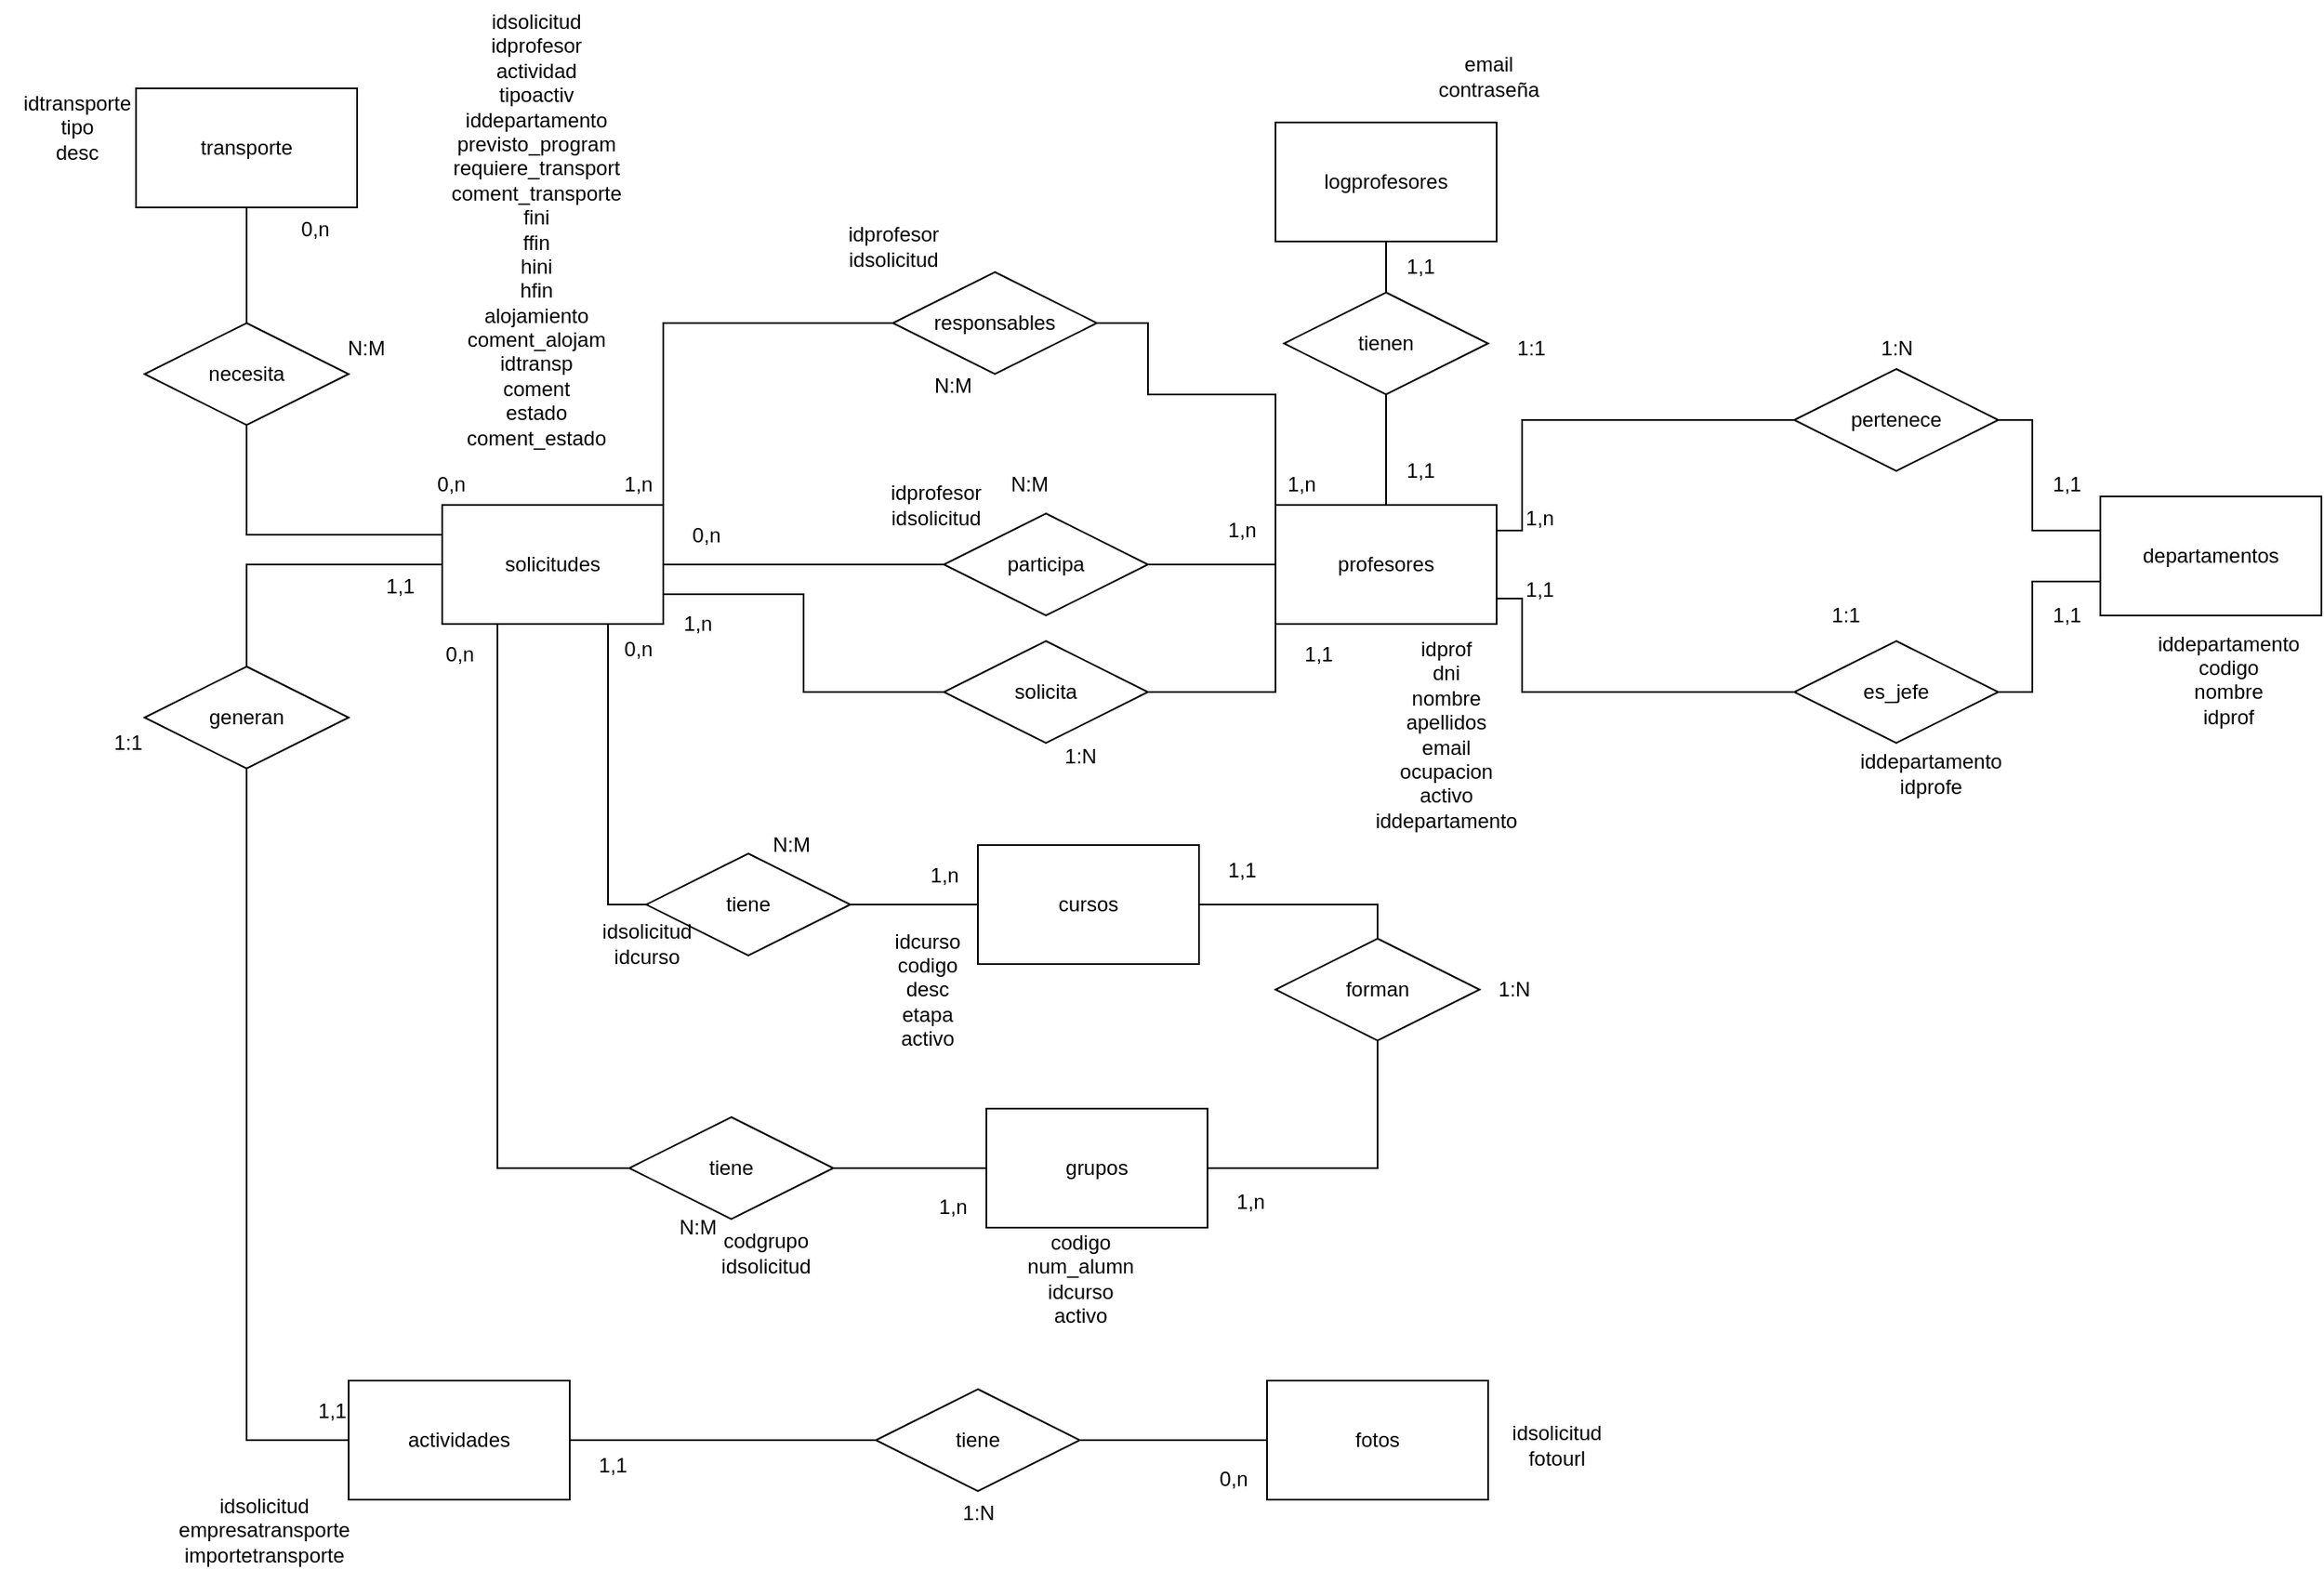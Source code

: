 <mxfile version="24.2.5" type="device">
  <diagram id="R2lEEEUBdFMjLlhIrx00" name="Page-1">
    <mxGraphModel dx="2147" dy="1425" grid="1" gridSize="10" guides="1" tooltips="1" connect="1" arrows="0" fold="1" page="1" pageScale="1" pageWidth="850" pageHeight="1100" math="0" shadow="0" extFonts="Permanent Marker^https://fonts.googleapis.com/css?family=Permanent+Marker">
      <root>
        <mxCell id="0" />
        <mxCell id="1" parent="0" />
        <mxCell id="TxDGslps9TFRbcAQCrmu-199" style="edgeStyle=orthogonalEdgeStyle;rounded=0;orthogonalLoop=1;jettySize=auto;html=1;exitX=1;exitY=0.5;exitDx=0;exitDy=0;entryX=0;entryY=0.5;entryDx=0;entryDy=0;endArrow=none;endFill=0;" parent="1" source="TxDGslps9TFRbcAQCrmu-1" target="TxDGslps9TFRbcAQCrmu-45" edge="1">
          <mxGeometry relative="1" as="geometry">
            <Array as="points">
              <mxPoint x="65" y="450" />
              <mxPoint x="80" y="450" />
              <mxPoint x="80" y="385" />
            </Array>
          </mxGeometry>
        </mxCell>
        <mxCell id="kph-zUo_l80jWwPf5r7K-1" style="edgeStyle=orthogonalEdgeStyle;rounded=0;orthogonalLoop=1;jettySize=auto;html=1;exitX=0;exitY=1;exitDx=0;exitDy=0;entryX=1;entryY=0.5;entryDx=0;entryDy=0;endArrow=none;endFill=0;" edge="1" parent="1" source="TxDGslps9TFRbcAQCrmu-1" target="TxDGslps9TFRbcAQCrmu-212">
          <mxGeometry relative="1" as="geometry" />
        </mxCell>
        <mxCell id="TxDGslps9TFRbcAQCrmu-1" value="profesores" style="whiteSpace=wrap;html=1;align=center;" parent="1" vertex="1">
          <mxGeometry x="-65" y="435" width="130" height="70" as="geometry" />
        </mxCell>
        <mxCell id="TxDGslps9TFRbcAQCrmu-3" value="cursos" style="whiteSpace=wrap;html=1;align=center;" parent="1" vertex="1">
          <mxGeometry x="-240" y="635" width="130" height="70" as="geometry" />
        </mxCell>
        <mxCell id="TxDGslps9TFRbcAQCrmu-198" style="edgeStyle=orthogonalEdgeStyle;rounded=0;orthogonalLoop=1;jettySize=auto;html=1;exitX=0.5;exitY=1;exitDx=0;exitDy=0;entryX=0.5;entryY=0;entryDx=0;entryDy=0;endArrow=none;endFill=0;" parent="1" source="TxDGslps9TFRbcAQCrmu-4" target="TxDGslps9TFRbcAQCrmu-46" edge="1">
          <mxGeometry relative="1" as="geometry" />
        </mxCell>
        <mxCell id="TxDGslps9TFRbcAQCrmu-4" value="logprofesores" style="whiteSpace=wrap;html=1;align=center;" parent="1" vertex="1">
          <mxGeometry x="-65" y="210" width="130" height="70" as="geometry" />
        </mxCell>
        <mxCell id="kph-zUo_l80jWwPf5r7K-11" style="edgeStyle=orthogonalEdgeStyle;rounded=0;orthogonalLoop=1;jettySize=auto;html=1;exitX=1;exitY=0.5;exitDx=0;exitDy=0;entryX=0.5;entryY=1;entryDx=0;entryDy=0;endArrow=none;endFill=0;" edge="1" parent="1" source="TxDGslps9TFRbcAQCrmu-5" target="kph-zUo_l80jWwPf5r7K-10">
          <mxGeometry relative="1" as="geometry">
            <mxPoint y="805" as="targetPoint" />
          </mxGeometry>
        </mxCell>
        <mxCell id="TxDGslps9TFRbcAQCrmu-5" value="grupos" style="whiteSpace=wrap;html=1;align=center;" parent="1" vertex="1">
          <mxGeometry x="-235" y="790" width="130" height="70" as="geometry" />
        </mxCell>
        <mxCell id="TxDGslps9TFRbcAQCrmu-196" style="edgeStyle=orthogonalEdgeStyle;rounded=0;orthogonalLoop=1;jettySize=auto;html=1;exitX=0;exitY=0.5;exitDx=0;exitDy=0;entryX=0.5;entryY=0;entryDx=0;entryDy=0;endArrow=none;endFill=0;" parent="1" source="TxDGslps9TFRbcAQCrmu-6" target="TxDGslps9TFRbcAQCrmu-181" edge="1">
          <mxGeometry relative="1" as="geometry" />
        </mxCell>
        <mxCell id="TxDGslps9TFRbcAQCrmu-6" value="solicitudes" style="whiteSpace=wrap;html=1;align=center;" parent="1" vertex="1">
          <mxGeometry x="-555" y="435" width="130" height="70" as="geometry" />
        </mxCell>
        <mxCell id="TxDGslps9TFRbcAQCrmu-20" value="departamentos" style="whiteSpace=wrap;html=1;align=center;" parent="1" vertex="1">
          <mxGeometry x="420" y="430" width="130" height="70" as="geometry" />
        </mxCell>
        <mxCell id="kph-zUo_l80jWwPf5r7K-5" style="edgeStyle=orthogonalEdgeStyle;rounded=0;orthogonalLoop=1;jettySize=auto;html=1;exitX=0;exitY=0.5;exitDx=0;exitDy=0;entryX=0.75;entryY=1;entryDx=0;entryDy=0;endArrow=none;endFill=0;" edge="1" parent="1" source="TxDGslps9TFRbcAQCrmu-35" target="TxDGslps9TFRbcAQCrmu-6">
          <mxGeometry relative="1" as="geometry" />
        </mxCell>
        <mxCell id="kph-zUo_l80jWwPf5r7K-9" style="edgeStyle=orthogonalEdgeStyle;rounded=0;orthogonalLoop=1;jettySize=auto;html=1;exitX=1;exitY=0.5;exitDx=0;exitDy=0;entryX=0;entryY=0.5;entryDx=0;entryDy=0;endArrow=none;endFill=0;" edge="1" parent="1" source="TxDGslps9TFRbcAQCrmu-35" target="TxDGslps9TFRbcAQCrmu-3">
          <mxGeometry relative="1" as="geometry" />
        </mxCell>
        <mxCell id="TxDGslps9TFRbcAQCrmu-35" value="tiene" style="shape=rhombus;perimeter=rhombusPerimeter;whiteSpace=wrap;html=1;align=center;" parent="1" vertex="1">
          <mxGeometry x="-435" y="640" width="120" height="60" as="geometry" />
        </mxCell>
        <mxCell id="TxDGslps9TFRbcAQCrmu-200" style="edgeStyle=orthogonalEdgeStyle;rounded=0;orthogonalLoop=1;jettySize=auto;html=1;exitX=1;exitY=0.5;exitDx=0;exitDy=0;entryX=0;entryY=0.5;entryDx=0;entryDy=0;endArrow=none;endFill=0;" parent="1" source="TxDGslps9TFRbcAQCrmu-45" target="TxDGslps9TFRbcAQCrmu-20" edge="1">
          <mxGeometry relative="1" as="geometry">
            <Array as="points">
              <mxPoint x="380" y="385" />
              <mxPoint x="380" y="450" />
              <mxPoint x="420" y="450" />
            </Array>
          </mxGeometry>
        </mxCell>
        <mxCell id="TxDGslps9TFRbcAQCrmu-45" value="pertenece" style="shape=rhombus;perimeter=rhombusPerimeter;whiteSpace=wrap;html=1;align=center;" parent="1" vertex="1">
          <mxGeometry x="240" y="355" width="120" height="60" as="geometry" />
        </mxCell>
        <mxCell id="TxDGslps9TFRbcAQCrmu-197" style="edgeStyle=orthogonalEdgeStyle;rounded=0;orthogonalLoop=1;jettySize=auto;html=1;exitX=0.5;exitY=1;exitDx=0;exitDy=0;entryX=0.5;entryY=0;entryDx=0;entryDy=0;endArrow=none;endFill=0;" parent="1" source="TxDGslps9TFRbcAQCrmu-46" target="TxDGslps9TFRbcAQCrmu-1" edge="1">
          <mxGeometry relative="1" as="geometry">
            <Array as="points">
              <mxPoint y="370" />
              <mxPoint y="430" />
            </Array>
          </mxGeometry>
        </mxCell>
        <mxCell id="TxDGslps9TFRbcAQCrmu-46" value="tienen" style="shape=rhombus;perimeter=rhombusPerimeter;whiteSpace=wrap;html=1;align=center;" parent="1" vertex="1">
          <mxGeometry x="-60" y="310" width="120" height="60" as="geometry" />
        </mxCell>
        <mxCell id="kph-zUo_l80jWwPf5r7K-3" style="edgeStyle=orthogonalEdgeStyle;rounded=0;orthogonalLoop=1;jettySize=auto;html=1;exitX=1;exitY=0.5;exitDx=0;exitDy=0;entryX=0;entryY=0;entryDx=0;entryDy=0;endArrow=none;endFill=0;" edge="1" parent="1" source="TxDGslps9TFRbcAQCrmu-47" target="TxDGslps9TFRbcAQCrmu-1">
          <mxGeometry relative="1" as="geometry">
            <Array as="points">
              <mxPoint x="-140" y="328" />
              <mxPoint x="-140" y="370" />
              <mxPoint x="-65" y="370" />
            </Array>
          </mxGeometry>
        </mxCell>
        <mxCell id="kph-zUo_l80jWwPf5r7K-23" style="edgeStyle=orthogonalEdgeStyle;rounded=0;orthogonalLoop=1;jettySize=auto;html=1;exitX=0;exitY=0.5;exitDx=0;exitDy=0;entryX=1;entryY=0;entryDx=0;entryDy=0;endArrow=none;endFill=0;" edge="1" parent="1" source="TxDGslps9TFRbcAQCrmu-47" target="TxDGslps9TFRbcAQCrmu-6">
          <mxGeometry relative="1" as="geometry" />
        </mxCell>
        <mxCell id="TxDGslps9TFRbcAQCrmu-47" value="responsables" style="shape=rhombus;perimeter=rhombusPerimeter;whiteSpace=wrap;html=1;align=center;" parent="1" vertex="1">
          <mxGeometry x="-290" y="298" width="120" height="60" as="geometry" />
        </mxCell>
        <mxCell id="TxDGslps9TFRbcAQCrmu-189" style="edgeStyle=orthogonalEdgeStyle;rounded=0;orthogonalLoop=1;jettySize=auto;html=1;exitX=1;exitY=0.5;exitDx=0;exitDy=0;entryX=0;entryY=0.5;entryDx=0;entryDy=0;endArrow=none;endFill=0;" parent="1" source="TxDGslps9TFRbcAQCrmu-56" target="TxDGslps9TFRbcAQCrmu-5" edge="1">
          <mxGeometry relative="1" as="geometry" />
        </mxCell>
        <mxCell id="TxDGslps9TFRbcAQCrmu-56" value="tiene" style="shape=rhombus;perimeter=rhombusPerimeter;whiteSpace=wrap;html=1;align=center;" parent="1" vertex="1">
          <mxGeometry x="-445" y="795" width="120" height="60" as="geometry" />
        </mxCell>
        <mxCell id="TxDGslps9TFRbcAQCrmu-194" style="edgeStyle=orthogonalEdgeStyle;rounded=0;orthogonalLoop=1;jettySize=auto;html=1;exitX=0;exitY=0.5;exitDx=0;exitDy=0;entryX=0.5;entryY=1;entryDx=0;entryDy=0;endArrow=none;endFill=0;" parent="1" source="TxDGslps9TFRbcAQCrmu-180" target="TxDGslps9TFRbcAQCrmu-181" edge="1">
          <mxGeometry relative="1" as="geometry" />
        </mxCell>
        <mxCell id="TxDGslps9TFRbcAQCrmu-180" value="actividades" style="whiteSpace=wrap;html=1;align=center;" parent="1" vertex="1">
          <mxGeometry x="-610" y="950" width="130" height="70" as="geometry" />
        </mxCell>
        <mxCell id="TxDGslps9TFRbcAQCrmu-181" value="generan" style="shape=rhombus;perimeter=rhombusPerimeter;whiteSpace=wrap;html=1;align=center;" parent="1" vertex="1">
          <mxGeometry x="-730" y="530" width="120" height="60" as="geometry" />
        </mxCell>
        <mxCell id="TxDGslps9TFRbcAQCrmu-182" value="fotos" style="whiteSpace=wrap;html=1;align=center;" parent="1" vertex="1">
          <mxGeometry x="-70" y="950" width="130" height="70" as="geometry" />
        </mxCell>
        <mxCell id="TxDGslps9TFRbcAQCrmu-191" style="edgeStyle=orthogonalEdgeStyle;rounded=0;orthogonalLoop=1;jettySize=auto;html=1;exitX=1;exitY=0.5;exitDx=0;exitDy=0;entryX=0;entryY=0.5;entryDx=0;entryDy=0;endArrow=none;endFill=0;" parent="1" source="TxDGslps9TFRbcAQCrmu-183" target="TxDGslps9TFRbcAQCrmu-182" edge="1">
          <mxGeometry relative="1" as="geometry" />
        </mxCell>
        <mxCell id="TxDGslps9TFRbcAQCrmu-193" style="edgeStyle=orthogonalEdgeStyle;rounded=0;orthogonalLoop=1;jettySize=auto;html=1;exitX=0;exitY=0.5;exitDx=0;exitDy=0;entryX=1;entryY=0.5;entryDx=0;entryDy=0;endArrow=none;endFill=0;" parent="1" source="TxDGslps9TFRbcAQCrmu-183" target="TxDGslps9TFRbcAQCrmu-180" edge="1">
          <mxGeometry relative="1" as="geometry" />
        </mxCell>
        <mxCell id="TxDGslps9TFRbcAQCrmu-183" value="tiene" style="shape=rhombus;perimeter=rhombusPerimeter;whiteSpace=wrap;html=1;align=center;" parent="1" vertex="1">
          <mxGeometry x="-300" y="955" width="120" height="60" as="geometry" />
        </mxCell>
        <mxCell id="TxDGslps9TFRbcAQCrmu-202" style="edgeStyle=orthogonalEdgeStyle;rounded=0;orthogonalLoop=1;jettySize=auto;html=1;exitX=0;exitY=0.5;exitDx=0;exitDy=0;entryX=1;entryY=0.5;entryDx=0;entryDy=0;endArrow=none;endFill=0;" parent="1" source="TxDGslps9TFRbcAQCrmu-201" target="TxDGslps9TFRbcAQCrmu-1" edge="1">
          <mxGeometry relative="1" as="geometry">
            <Array as="points">
              <mxPoint x="80" y="545" />
              <mxPoint x="80" y="490" />
              <mxPoint x="65" y="490" />
            </Array>
          </mxGeometry>
        </mxCell>
        <mxCell id="TxDGslps9TFRbcAQCrmu-203" style="edgeStyle=orthogonalEdgeStyle;rounded=0;orthogonalLoop=1;jettySize=auto;html=1;exitX=1;exitY=0.5;exitDx=0;exitDy=0;entryX=0;entryY=0.5;entryDx=0;entryDy=0;endArrow=none;endFill=0;" parent="1" source="TxDGslps9TFRbcAQCrmu-201" target="TxDGslps9TFRbcAQCrmu-20" edge="1">
          <mxGeometry relative="1" as="geometry">
            <Array as="points">
              <mxPoint x="380" y="545" />
              <mxPoint x="380" y="480" />
              <mxPoint x="420" y="480" />
            </Array>
          </mxGeometry>
        </mxCell>
        <mxCell id="TxDGslps9TFRbcAQCrmu-201" value="es_jefe" style="shape=rhombus;perimeter=rhombusPerimeter;whiteSpace=wrap;html=1;align=center;" parent="1" vertex="1">
          <mxGeometry x="240" y="515" width="120" height="60" as="geometry" />
        </mxCell>
        <mxCell id="TxDGslps9TFRbcAQCrmu-207" style="edgeStyle=orthogonalEdgeStyle;rounded=0;orthogonalLoop=1;jettySize=auto;html=1;exitX=0.5;exitY=1;exitDx=0;exitDy=0;entryX=0.5;entryY=0;entryDx=0;entryDy=0;endArrow=none;endFill=0;" parent="1" source="TxDGslps9TFRbcAQCrmu-204" target="TxDGslps9TFRbcAQCrmu-206" edge="1">
          <mxGeometry relative="1" as="geometry" />
        </mxCell>
        <mxCell id="TxDGslps9TFRbcAQCrmu-204" value="transporte" style="whiteSpace=wrap;html=1;align=center;" parent="1" vertex="1">
          <mxGeometry x="-735" y="190" width="130" height="70" as="geometry" />
        </mxCell>
        <mxCell id="TxDGslps9TFRbcAQCrmu-208" style="edgeStyle=orthogonalEdgeStyle;rounded=0;orthogonalLoop=1;jettySize=auto;html=1;exitX=0.5;exitY=1;exitDx=0;exitDy=0;entryX=0;entryY=0.25;entryDx=0;entryDy=0;endArrow=none;endFill=0;" parent="1" source="TxDGslps9TFRbcAQCrmu-206" target="TxDGslps9TFRbcAQCrmu-6" edge="1">
          <mxGeometry relative="1" as="geometry" />
        </mxCell>
        <mxCell id="TxDGslps9TFRbcAQCrmu-206" value="necesita" style="shape=rhombus;perimeter=rhombusPerimeter;whiteSpace=wrap;html=1;align=center;" parent="1" vertex="1">
          <mxGeometry x="-730" y="328" width="120" height="60" as="geometry" />
        </mxCell>
        <mxCell id="kph-zUo_l80jWwPf5r7K-2" style="edgeStyle=orthogonalEdgeStyle;rounded=0;orthogonalLoop=1;jettySize=auto;html=1;exitX=1;exitY=0.5;exitDx=0;exitDy=0;entryX=0;entryY=0.5;entryDx=0;entryDy=0;endArrow=none;endFill=0;" edge="1" parent="1" source="TxDGslps9TFRbcAQCrmu-210" target="TxDGslps9TFRbcAQCrmu-1">
          <mxGeometry relative="1" as="geometry" />
        </mxCell>
        <mxCell id="kph-zUo_l80jWwPf5r7K-7" style="edgeStyle=orthogonalEdgeStyle;rounded=0;orthogonalLoop=1;jettySize=auto;html=1;exitX=0;exitY=0.5;exitDx=0;exitDy=0;entryX=1;entryY=0.5;entryDx=0;entryDy=0;endArrow=none;endFill=0;" edge="1" parent="1" source="TxDGslps9TFRbcAQCrmu-210" target="TxDGslps9TFRbcAQCrmu-6">
          <mxGeometry relative="1" as="geometry" />
        </mxCell>
        <mxCell id="TxDGslps9TFRbcAQCrmu-210" value="participa" style="shape=rhombus;perimeter=rhombusPerimeter;whiteSpace=wrap;html=1;align=center;" parent="1" vertex="1">
          <mxGeometry x="-260" y="440" width="120" height="60" as="geometry" />
        </mxCell>
        <mxCell id="kph-zUo_l80jWwPf5r7K-6" style="edgeStyle=orthogonalEdgeStyle;rounded=0;orthogonalLoop=1;jettySize=auto;html=1;exitX=0;exitY=0.5;exitDx=0;exitDy=0;entryX=1;entryY=0.75;entryDx=0;entryDy=0;endArrow=none;endFill=0;" edge="1" parent="1" source="TxDGslps9TFRbcAQCrmu-212" target="TxDGslps9TFRbcAQCrmu-6">
          <mxGeometry relative="1" as="geometry" />
        </mxCell>
        <mxCell id="TxDGslps9TFRbcAQCrmu-212" value="solicita" style="shape=rhombus;perimeter=rhombusPerimeter;whiteSpace=wrap;html=1;align=center;" parent="1" vertex="1">
          <mxGeometry x="-260" y="515" width="120" height="60" as="geometry" />
        </mxCell>
        <mxCell id="kph-zUo_l80jWwPf5r7K-4" style="edgeStyle=orthogonalEdgeStyle;rounded=0;orthogonalLoop=1;jettySize=auto;html=1;exitX=0;exitY=0.5;exitDx=0;exitDy=0;entryX=0.25;entryY=1;entryDx=0;entryDy=0;endArrow=none;endFill=0;" edge="1" parent="1" source="TxDGslps9TFRbcAQCrmu-56" target="TxDGslps9TFRbcAQCrmu-6">
          <mxGeometry relative="1" as="geometry" />
        </mxCell>
        <mxCell id="kph-zUo_l80jWwPf5r7K-12" style="edgeStyle=orthogonalEdgeStyle;rounded=0;orthogonalLoop=1;jettySize=auto;html=1;exitX=0.5;exitY=0;exitDx=0;exitDy=0;entryX=1;entryY=0.5;entryDx=0;entryDy=0;endArrow=none;endFill=0;" edge="1" parent="1" source="kph-zUo_l80jWwPf5r7K-10" target="TxDGslps9TFRbcAQCrmu-3">
          <mxGeometry relative="1" as="geometry" />
        </mxCell>
        <mxCell id="kph-zUo_l80jWwPf5r7K-10" value="forman" style="shape=rhombus;perimeter=rhombusPerimeter;whiteSpace=wrap;html=1;align=center;" vertex="1" parent="1">
          <mxGeometry x="-65" y="690" width="120" height="60" as="geometry" />
        </mxCell>
        <mxCell id="kph-zUo_l80jWwPf5r7K-13" value="1,1" style="text;html=1;align=center;verticalAlign=middle;resizable=0;points=[];autosize=1;strokeColor=none;fillColor=none;" vertex="1" parent="1">
          <mxGeometry x="380" y="408" width="40" height="30" as="geometry" />
        </mxCell>
        <mxCell id="kph-zUo_l80jWwPf5r7K-14" value="1,n" style="text;html=1;align=center;verticalAlign=middle;resizable=0;points=[];autosize=1;strokeColor=none;fillColor=none;" vertex="1" parent="1">
          <mxGeometry x="70" y="428" width="40" height="30" as="geometry" />
        </mxCell>
        <mxCell id="kph-zUo_l80jWwPf5r7K-15" value="1:N" style="text;html=1;align=center;verticalAlign=middle;resizable=0;points=[];autosize=1;strokeColor=none;fillColor=none;" vertex="1" parent="1">
          <mxGeometry x="280" y="328" width="40" height="30" as="geometry" />
        </mxCell>
        <mxCell id="kph-zUo_l80jWwPf5r7K-16" value="1,1" style="text;html=1;align=center;verticalAlign=middle;resizable=0;points=[];autosize=1;strokeColor=none;fillColor=none;" vertex="1" parent="1">
          <mxGeometry x="70" y="470" width="40" height="30" as="geometry" />
        </mxCell>
        <mxCell id="kph-zUo_l80jWwPf5r7K-17" value="1,1" style="text;html=1;align=center;verticalAlign=middle;resizable=0;points=[];autosize=1;strokeColor=none;fillColor=none;" vertex="1" parent="1">
          <mxGeometry x="380" y="485" width="40" height="30" as="geometry" />
        </mxCell>
        <mxCell id="kph-zUo_l80jWwPf5r7K-18" value="1:1" style="text;html=1;align=center;verticalAlign=middle;resizable=0;points=[];autosize=1;strokeColor=none;fillColor=none;" vertex="1" parent="1">
          <mxGeometry x="250" y="485" width="40" height="30" as="geometry" />
        </mxCell>
        <mxCell id="kph-zUo_l80jWwPf5r7K-19" value="1,1" style="text;html=1;align=center;verticalAlign=middle;resizable=0;points=[];autosize=1;strokeColor=none;fillColor=none;" vertex="1" parent="1">
          <mxGeometry y="400" width="40" height="30" as="geometry" />
        </mxCell>
        <mxCell id="kph-zUo_l80jWwPf5r7K-20" value="1,1" style="text;html=1;align=center;verticalAlign=middle;resizable=0;points=[];autosize=1;strokeColor=none;fillColor=none;" vertex="1" parent="1">
          <mxGeometry y="280" width="40" height="30" as="geometry" />
        </mxCell>
        <mxCell id="kph-zUo_l80jWwPf5r7K-21" value="1:1" style="text;html=1;align=center;verticalAlign=middle;resizable=0;points=[];autosize=1;strokeColor=none;fillColor=none;" vertex="1" parent="1">
          <mxGeometry x="65" y="328" width="40" height="30" as="geometry" />
        </mxCell>
        <mxCell id="kph-zUo_l80jWwPf5r7K-24" value="0,n" style="text;html=1;align=center;verticalAlign=middle;resizable=0;points=[];autosize=1;strokeColor=none;fillColor=none;" vertex="1" parent="1">
          <mxGeometry x="-650" y="258" width="40" height="30" as="geometry" />
        </mxCell>
        <mxCell id="kph-zUo_l80jWwPf5r7K-25" value="0,n" style="text;html=1;align=center;verticalAlign=middle;resizable=0;points=[];autosize=1;strokeColor=none;fillColor=none;" vertex="1" parent="1">
          <mxGeometry x="-570" y="408" width="40" height="30" as="geometry" />
        </mxCell>
        <mxCell id="kph-zUo_l80jWwPf5r7K-26" value="N:M" style="text;html=1;align=center;verticalAlign=middle;resizable=0;points=[];autosize=1;strokeColor=none;fillColor=none;" vertex="1" parent="1">
          <mxGeometry x="-625" y="328" width="50" height="30" as="geometry" />
        </mxCell>
        <mxCell id="kph-zUo_l80jWwPf5r7K-27" value="1,1" style="text;html=1;align=center;verticalAlign=middle;resizable=0;points=[];autosize=1;strokeColor=none;fillColor=none;" vertex="1" parent="1">
          <mxGeometry x="-600" y="468" width="40" height="30" as="geometry" />
        </mxCell>
        <mxCell id="kph-zUo_l80jWwPf5r7K-28" value="1,1" style="text;html=1;align=center;verticalAlign=middle;resizable=0;points=[];autosize=1;strokeColor=none;fillColor=none;" vertex="1" parent="1">
          <mxGeometry x="-640" y="953" width="40" height="30" as="geometry" />
        </mxCell>
        <mxCell id="kph-zUo_l80jWwPf5r7K-29" value="1:1" style="text;html=1;align=center;verticalAlign=middle;resizable=0;points=[];autosize=1;strokeColor=none;fillColor=none;" vertex="1" parent="1">
          <mxGeometry x="-760" y="560" width="40" height="30" as="geometry" />
        </mxCell>
        <mxCell id="kph-zUo_l80jWwPf5r7K-30" value="1,n" style="text;html=1;align=center;verticalAlign=middle;resizable=0;points=[];autosize=1;strokeColor=none;fillColor=none;" vertex="1" parent="1">
          <mxGeometry x="-105" y="435" width="40" height="30" as="geometry" />
        </mxCell>
        <mxCell id="kph-zUo_l80jWwPf5r7K-31" value="0,n" style="text;html=1;align=center;verticalAlign=middle;resizable=0;points=[];autosize=1;strokeColor=none;fillColor=none;" vertex="1" parent="1">
          <mxGeometry x="-420" y="438" width="40" height="30" as="geometry" />
        </mxCell>
        <mxCell id="kph-zUo_l80jWwPf5r7K-32" value="N:M" style="text;html=1;align=center;verticalAlign=middle;resizable=0;points=[];autosize=1;strokeColor=none;fillColor=none;" vertex="1" parent="1">
          <mxGeometry x="-235" y="408" width="50" height="30" as="geometry" />
        </mxCell>
        <mxCell id="kph-zUo_l80jWwPf5r7K-33" value="0,n" style="text;html=1;align=center;verticalAlign=middle;resizable=0;points=[];autosize=1;strokeColor=none;fillColor=none;" vertex="1" parent="1">
          <mxGeometry x="-110" y="993" width="40" height="30" as="geometry" />
        </mxCell>
        <mxCell id="kph-zUo_l80jWwPf5r7K-34" value="1,1" style="text;html=1;align=center;verticalAlign=middle;resizable=0;points=[];autosize=1;strokeColor=none;fillColor=none;" vertex="1" parent="1">
          <mxGeometry x="-475" y="985" width="40" height="30" as="geometry" />
        </mxCell>
        <mxCell id="kph-zUo_l80jWwPf5r7K-35" value="1:N" style="text;html=1;align=center;verticalAlign=middle;resizable=0;points=[];autosize=1;strokeColor=none;fillColor=none;" vertex="1" parent="1">
          <mxGeometry x="-260" y="1013" width="40" height="30" as="geometry" />
        </mxCell>
        <mxCell id="kph-zUo_l80jWwPf5r7K-36" value="1,1" style="text;html=1;align=center;verticalAlign=middle;resizable=0;points=[];autosize=1;strokeColor=none;fillColor=none;" vertex="1" parent="1">
          <mxGeometry x="-105" y="635" width="40" height="30" as="geometry" />
        </mxCell>
        <mxCell id="kph-zUo_l80jWwPf5r7K-37" value="1,n" style="text;html=1;align=center;verticalAlign=middle;resizable=0;points=[];autosize=1;strokeColor=none;fillColor=none;" vertex="1" parent="1">
          <mxGeometry x="-100" y="830" width="40" height="30" as="geometry" />
        </mxCell>
        <mxCell id="kph-zUo_l80jWwPf5r7K-38" value="1:N" style="text;html=1;align=center;verticalAlign=middle;resizable=0;points=[];autosize=1;strokeColor=none;fillColor=none;" vertex="1" parent="1">
          <mxGeometry x="55" y="705" width="40" height="30" as="geometry" />
        </mxCell>
        <mxCell id="kph-zUo_l80jWwPf5r7K-39" value="1,n" style="text;html=1;align=center;verticalAlign=middle;resizable=0;points=[];autosize=1;strokeColor=none;fillColor=none;" vertex="1" parent="1">
          <mxGeometry x="-70" y="408" width="40" height="30" as="geometry" />
        </mxCell>
        <mxCell id="kph-zUo_l80jWwPf5r7K-40" value="1,n" style="text;html=1;align=center;verticalAlign=middle;resizable=0;points=[];autosize=1;strokeColor=none;fillColor=none;" vertex="1" parent="1">
          <mxGeometry x="-460" y="408" width="40" height="30" as="geometry" />
        </mxCell>
        <mxCell id="kph-zUo_l80jWwPf5r7K-41" value="N:M" style="text;html=1;align=center;verticalAlign=middle;resizable=0;points=[];autosize=1;strokeColor=none;fillColor=none;" vertex="1" parent="1">
          <mxGeometry x="-280" y="350" width="50" height="30" as="geometry" />
        </mxCell>
        <mxCell id="kph-zUo_l80jWwPf5r7K-42" value="1,n" style="text;html=1;align=center;verticalAlign=middle;resizable=0;points=[];autosize=1;strokeColor=none;fillColor=none;" vertex="1" parent="1">
          <mxGeometry x="-425" y="490" width="40" height="30" as="geometry" />
        </mxCell>
        <mxCell id="kph-zUo_l80jWwPf5r7K-43" value="1,1" style="text;html=1;align=center;verticalAlign=middle;resizable=0;points=[];autosize=1;strokeColor=none;fillColor=none;" vertex="1" parent="1">
          <mxGeometry x="-60" y="508" width="40" height="30" as="geometry" />
        </mxCell>
        <mxCell id="kph-zUo_l80jWwPf5r7K-44" value="1:N" style="text;html=1;align=center;verticalAlign=middle;resizable=0;points=[];autosize=1;strokeColor=none;fillColor=none;" vertex="1" parent="1">
          <mxGeometry x="-200" y="568" width="40" height="30" as="geometry" />
        </mxCell>
        <mxCell id="kph-zUo_l80jWwPf5r7K-45" value="0,n" style="text;html=1;align=center;verticalAlign=middle;resizable=0;points=[];autosize=1;strokeColor=none;fillColor=none;" vertex="1" parent="1">
          <mxGeometry x="-460" y="505" width="40" height="30" as="geometry" />
        </mxCell>
        <mxCell id="kph-zUo_l80jWwPf5r7K-46" value="1,n" style="text;html=1;align=center;verticalAlign=middle;resizable=0;points=[];autosize=1;strokeColor=none;fillColor=none;" vertex="1" parent="1">
          <mxGeometry x="-280" y="638" width="40" height="30" as="geometry" />
        </mxCell>
        <mxCell id="kph-zUo_l80jWwPf5r7K-47" value="N:M" style="text;html=1;align=center;verticalAlign=middle;resizable=0;points=[];autosize=1;strokeColor=none;fillColor=none;" vertex="1" parent="1">
          <mxGeometry x="-375" y="620" width="50" height="30" as="geometry" />
        </mxCell>
        <mxCell id="kph-zUo_l80jWwPf5r7K-48" value="1,n" style="text;html=1;align=center;verticalAlign=middle;resizable=0;points=[];autosize=1;strokeColor=none;fillColor=none;" vertex="1" parent="1">
          <mxGeometry x="-275" y="833" width="40" height="30" as="geometry" />
        </mxCell>
        <mxCell id="kph-zUo_l80jWwPf5r7K-49" value="0,n" style="text;html=1;align=center;verticalAlign=middle;resizable=0;points=[];autosize=1;strokeColor=none;fillColor=none;" vertex="1" parent="1">
          <mxGeometry x="-565" y="508" width="40" height="30" as="geometry" />
        </mxCell>
        <mxCell id="kph-zUo_l80jWwPf5r7K-50" value="N:M" style="text;html=1;align=center;verticalAlign=middle;resizable=0;points=[];autosize=1;strokeColor=none;fillColor=none;" vertex="1" parent="1">
          <mxGeometry x="-430" y="845" width="50" height="30" as="geometry" />
        </mxCell>
        <mxCell id="kph-zUo_l80jWwPf5r7K-51" value="idtransporte&lt;div&gt;tipo&lt;/div&gt;&lt;div&gt;desc&lt;/div&gt;" style="text;html=1;align=center;verticalAlign=middle;resizable=0;points=[];autosize=1;strokeColor=none;fillColor=none;" vertex="1" parent="1">
          <mxGeometry x="-815" y="183" width="90" height="60" as="geometry" />
        </mxCell>
        <mxCell id="kph-zUo_l80jWwPf5r7K-52" value="idsolicitud&lt;div&gt;empresatransporte&lt;/div&gt;&lt;div&gt;importetransporte&lt;/div&gt;" style="text;html=1;align=center;verticalAlign=middle;resizable=0;points=[];autosize=1;strokeColor=none;fillColor=none;" vertex="1" parent="1">
          <mxGeometry x="-720" y="1008" width="120" height="60" as="geometry" />
        </mxCell>
        <mxCell id="kph-zUo_l80jWwPf5r7K-53" value="idsolicitud&lt;div&gt;fotourl&lt;/div&gt;" style="text;html=1;align=center;verticalAlign=middle;resizable=0;points=[];autosize=1;strokeColor=none;fillColor=none;" vertex="1" parent="1">
          <mxGeometry x="60" y="968" width="80" height="40" as="geometry" />
        </mxCell>
        <mxCell id="kph-zUo_l80jWwPf5r7K-54" value="codigo&lt;div&gt;num_alumn&lt;/div&gt;&lt;div&gt;idcurso&lt;/div&gt;&lt;div&gt;activo&lt;/div&gt;" style="text;html=1;align=center;verticalAlign=middle;resizable=0;points=[];autosize=1;strokeColor=none;fillColor=none;" vertex="1" parent="1">
          <mxGeometry x="-225" y="855" width="90" height="70" as="geometry" />
        </mxCell>
        <mxCell id="kph-zUo_l80jWwPf5r7K-55" value="idcurso&lt;div&gt;codigo&lt;/div&gt;&lt;div&gt;desc&lt;/div&gt;&lt;div&gt;etapa&lt;/div&gt;&lt;div&gt;activo&lt;/div&gt;" style="text;html=1;align=center;verticalAlign=middle;resizable=0;points=[];autosize=1;strokeColor=none;fillColor=none;" vertex="1" parent="1">
          <mxGeometry x="-300" y="675" width="60" height="90" as="geometry" />
        </mxCell>
        <mxCell id="kph-zUo_l80jWwPf5r7K-56" value="idsolicitud&lt;div&gt;idcurso&lt;/div&gt;" style="text;html=1;align=center;verticalAlign=middle;resizable=0;points=[];autosize=1;strokeColor=none;fillColor=none;" vertex="1" parent="1">
          <mxGeometry x="-475" y="673" width="80" height="40" as="geometry" />
        </mxCell>
        <mxCell id="kph-zUo_l80jWwPf5r7K-57" value="codgrupo&lt;div&gt;idsolicitud&lt;/div&gt;" style="text;html=1;align=center;verticalAlign=middle;resizable=0;points=[];autosize=1;strokeColor=none;fillColor=none;" vertex="1" parent="1">
          <mxGeometry x="-405" y="855" width="80" height="40" as="geometry" />
        </mxCell>
        <mxCell id="kph-zUo_l80jWwPf5r7K-58" value="idprofesor&lt;div&gt;idsolicitud&lt;/div&gt;" style="text;html=1;align=center;verticalAlign=middle;resizable=0;points=[];autosize=1;strokeColor=none;fillColor=none;" vertex="1" parent="1">
          <mxGeometry x="-330" y="263" width="80" height="40" as="geometry" />
        </mxCell>
        <mxCell id="kph-zUo_l80jWwPf5r7K-59" value="idprofesor&lt;div&gt;idsolicitud&lt;/div&gt;" style="text;html=1;align=center;verticalAlign=middle;resizable=0;points=[];autosize=1;strokeColor=none;fillColor=none;" vertex="1" parent="1">
          <mxGeometry x="-305" y="415" width="80" height="40" as="geometry" />
        </mxCell>
        <mxCell id="kph-zUo_l80jWwPf5r7K-60" value="email&lt;div&gt;contraseña&lt;/div&gt;" style="text;html=1;align=center;verticalAlign=middle;resizable=0;points=[];autosize=1;strokeColor=none;fillColor=none;" vertex="1" parent="1">
          <mxGeometry x="20" y="163" width="80" height="40" as="geometry" />
        </mxCell>
        <mxCell id="kph-zUo_l80jWwPf5r7K-61" value="idprof&lt;div&gt;dni&lt;/div&gt;&lt;div&gt;nombre&lt;/div&gt;&lt;div&gt;apellidos&lt;/div&gt;&lt;div&gt;email&lt;/div&gt;&lt;div&gt;ocupacion&lt;/div&gt;&lt;div&gt;activo&lt;/div&gt;&lt;div&gt;iddepartamento&lt;/div&gt;" style="text;html=1;align=center;verticalAlign=middle;resizable=0;points=[];autosize=1;strokeColor=none;fillColor=none;" vertex="1" parent="1">
          <mxGeometry x="-20" y="505" width="110" height="130" as="geometry" />
        </mxCell>
        <mxCell id="kph-zUo_l80jWwPf5r7K-62" value="iddepartamento&lt;div&gt;codigo&lt;/div&gt;&lt;div&gt;nombre&lt;/div&gt;&lt;div&gt;idprof&lt;/div&gt;&lt;div&gt;&lt;br&gt;&lt;/div&gt;" style="text;html=1;align=center;verticalAlign=middle;resizable=0;points=[];autosize=1;strokeColor=none;fillColor=none;" vertex="1" parent="1">
          <mxGeometry x="440" y="500" width="110" height="90" as="geometry" />
        </mxCell>
        <mxCell id="kph-zUo_l80jWwPf5r7K-63" value="iddepartamento&lt;div&gt;idprofe&lt;/div&gt;" style="text;html=1;align=center;verticalAlign=middle;resizable=0;points=[];autosize=1;strokeColor=none;fillColor=none;" vertex="1" parent="1">
          <mxGeometry x="265" y="573" width="110" height="40" as="geometry" />
        </mxCell>
        <mxCell id="kph-zUo_l80jWwPf5r7K-64" value="idsolicitud&lt;div&gt;idprofesor&lt;/div&gt;&lt;div&gt;actividad&lt;/div&gt;&lt;div&gt;tipoactiv&lt;/div&gt;&lt;div&gt;iddepartamento&lt;/div&gt;&lt;div&gt;previsto_program&lt;/div&gt;&lt;div&gt;requiere_transport&lt;/div&gt;&lt;div&gt;coment_transporte&lt;/div&gt;&lt;div&gt;fini&lt;/div&gt;&lt;div&gt;ffin&lt;/div&gt;&lt;div&gt;hini&lt;/div&gt;&lt;div&gt;hfin&lt;/div&gt;&lt;div&gt;alojamiento&lt;/div&gt;&lt;div&gt;coment_alojam&lt;/div&gt;&lt;div&gt;idtransp&lt;/div&gt;&lt;div&gt;coment&lt;/div&gt;&lt;div&gt;estado&lt;/div&gt;&lt;div&gt;coment_estado&lt;/div&gt;" style="text;html=1;align=center;verticalAlign=middle;resizable=0;points=[];autosize=1;strokeColor=none;fillColor=none;" vertex="1" parent="1">
          <mxGeometry x="-560" y="138" width="120" height="270" as="geometry" />
        </mxCell>
      </root>
    </mxGraphModel>
  </diagram>
</mxfile>
